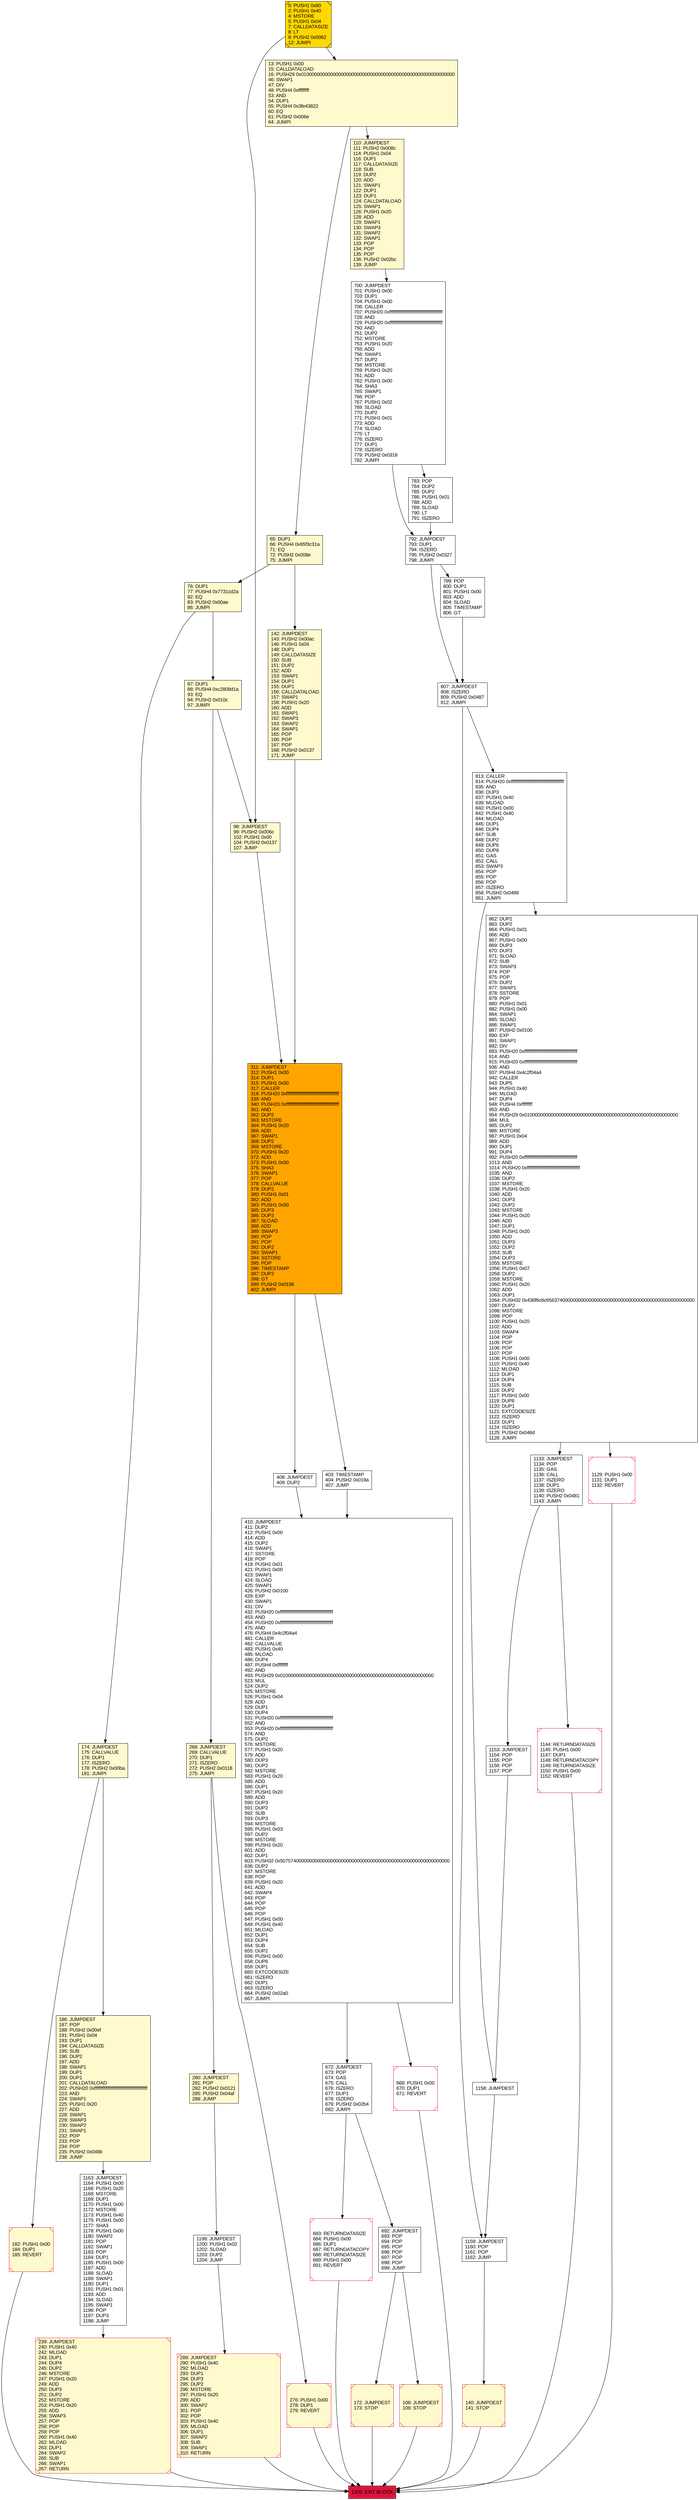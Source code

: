 digraph G {
bgcolor=transparent rankdir=UD;
node [shape=box style=filled color=black fillcolor=white fontname=arial fontcolor=black];
311 [label="311: JUMPDEST\l312: PUSH1 0x00\l314: DUP1\l315: PUSH1 0x00\l317: CALLER\l318: PUSH20 0xffffffffffffffffffffffffffffffffffffffff\l339: AND\l340: PUSH20 0xffffffffffffffffffffffffffffffffffffffff\l361: AND\l362: DUP2\l363: MSTORE\l364: PUSH1 0x20\l366: ADD\l367: SWAP1\l368: DUP2\l369: MSTORE\l370: PUSH1 0x20\l372: ADD\l373: PUSH1 0x00\l375: SHA3\l376: SWAP1\l377: POP\l378: CALLVALUE\l379: DUP2\l380: PUSH1 0x01\l382: ADD\l383: PUSH1 0x00\l385: DUP3\l386: DUP3\l387: SLOAD\l388: ADD\l389: SWAP3\l390: POP\l391: POP\l392: DUP2\l393: SWAP1\l394: SSTORE\l395: POP\l396: TIMESTAMP\l397: DUP3\l398: GT\l399: PUSH2 0x0198\l402: JUMPI\l" fillcolor=orange ];
672 [label="672: JUMPDEST\l673: POP\l674: GAS\l675: CALL\l676: ISZERO\l677: DUP1\l678: ISZERO\l679: PUSH2 0x02b4\l682: JUMPI\l" ];
142 [label="142: JUMPDEST\l143: PUSH2 0x00ac\l146: PUSH1 0x04\l148: DUP1\l149: CALLDATASIZE\l150: SUB\l151: DUP2\l152: ADD\l153: SWAP1\l154: DUP1\l155: DUP1\l156: CALLDATALOAD\l157: SWAP1\l158: PUSH1 0x20\l160: ADD\l161: SWAP1\l162: SWAP3\l163: SWAP2\l164: SWAP1\l165: POP\l166: POP\l167: POP\l168: PUSH2 0x0137\l171: JUMP\l" fillcolor=lemonchiffon ];
799 [label="799: POP\l800: DUP1\l801: PUSH1 0x00\l803: ADD\l804: SLOAD\l805: TIMESTAMP\l806: GT\l" ];
408 [label="408: JUMPDEST\l409: DUP2\l" ];
280 [label="280: JUMPDEST\l281: POP\l282: PUSH2 0x0121\l285: PUSH2 0x04af\l288: JUMP\l" fillcolor=lemonchiffon ];
1129 [label="1129: PUSH1 0x00\l1131: DUP1\l1132: REVERT\l" shape=Msquare color=crimson ];
174 [label="174: JUMPDEST\l175: CALLVALUE\l176: DUP1\l177: ISZERO\l178: PUSH2 0x00ba\l181: JUMPI\l" fillcolor=lemonchiffon ];
807 [label="807: JUMPDEST\l808: ISZERO\l809: PUSH2 0x0487\l812: JUMPI\l" ];
1158 [label="1158: JUMPDEST\l" ];
1159 [label="1159: JUMPDEST\l1160: POP\l1161: POP\l1162: JUMP\l" ];
783 [label="783: POP\l784: DUP2\l785: DUP2\l786: PUSH1 0x01\l788: ADD\l789: SLOAD\l790: LT\l791: ISZERO\l" ];
65 [label="65: DUP1\l66: PUSH4 0x65f3c31a\l71: EQ\l72: PUSH2 0x008e\l75: JUMPI\l" fillcolor=lemonchiffon ];
289 [label="289: JUMPDEST\l290: PUSH1 0x40\l292: MLOAD\l293: DUP1\l294: DUP3\l295: DUP2\l296: MSTORE\l297: PUSH1 0x20\l299: ADD\l300: SWAP2\l301: POP\l302: POP\l303: PUSH1 0x40\l305: MLOAD\l306: DUP1\l307: SWAP2\l308: SUB\l309: SWAP1\l310: RETURN\l" fillcolor=lemonchiffon shape=Msquare color=crimson ];
1199 [label="1199: JUMPDEST\l1200: PUSH1 0x02\l1202: SLOAD\l1203: DUP2\l1204: JUMP\l" ];
182 [label="182: PUSH1 0x00\l184: DUP1\l185: REVERT\l" fillcolor=lemonchiffon shape=Msquare color=crimson ];
140 [label="140: JUMPDEST\l141: STOP\l" fillcolor=lemonchiffon shape=Msquare color=crimson ];
110 [label="110: JUMPDEST\l111: PUSH2 0x008c\l114: PUSH1 0x04\l116: DUP1\l117: CALLDATASIZE\l118: SUB\l119: DUP2\l120: ADD\l121: SWAP1\l122: DUP1\l123: DUP1\l124: CALLDATALOAD\l125: SWAP1\l126: PUSH1 0x20\l128: ADD\l129: SWAP1\l130: SWAP3\l131: SWAP2\l132: SWAP1\l133: POP\l134: POP\l135: POP\l136: PUSH2 0x02bc\l139: JUMP\l" fillcolor=lemonchiffon ];
410 [label="410: JUMPDEST\l411: DUP2\l412: PUSH1 0x00\l414: ADD\l415: DUP2\l416: SWAP1\l417: SSTORE\l418: POP\l419: PUSH1 0x01\l421: PUSH1 0x00\l423: SWAP1\l424: SLOAD\l425: SWAP1\l426: PUSH2 0x0100\l429: EXP\l430: SWAP1\l431: DIV\l432: PUSH20 0xffffffffffffffffffffffffffffffffffffffff\l453: AND\l454: PUSH20 0xffffffffffffffffffffffffffffffffffffffff\l475: AND\l476: PUSH4 0x4c2f04a4\l481: CALLER\l482: CALLVALUE\l483: PUSH1 0x40\l485: MLOAD\l486: DUP4\l487: PUSH4 0xffffffff\l492: AND\l493: PUSH29 0x0100000000000000000000000000000000000000000000000000000000\l523: MUL\l524: DUP2\l525: MSTORE\l526: PUSH1 0x04\l528: ADD\l529: DUP1\l530: DUP4\l531: PUSH20 0xffffffffffffffffffffffffffffffffffffffff\l552: AND\l553: PUSH20 0xffffffffffffffffffffffffffffffffffffffff\l574: AND\l575: DUP2\l576: MSTORE\l577: PUSH1 0x20\l579: ADD\l580: DUP3\l581: DUP2\l582: MSTORE\l583: PUSH1 0x20\l585: ADD\l586: DUP1\l587: PUSH1 0x20\l589: ADD\l590: DUP3\l591: DUP2\l592: SUB\l593: DUP3\l594: MSTORE\l595: PUSH1 0x03\l597: DUP2\l598: MSTORE\l599: PUSH1 0x20\l601: ADD\l602: DUP1\l603: PUSH32 0x5075740000000000000000000000000000000000000000000000000000000000\l636: DUP2\l637: MSTORE\l638: POP\l639: PUSH1 0x20\l641: ADD\l642: SWAP4\l643: POP\l644: POP\l645: POP\l646: POP\l647: PUSH1 0x00\l649: PUSH1 0x40\l651: MLOAD\l652: DUP1\l653: DUP4\l654: SUB\l655: DUP2\l656: PUSH1 0x00\l658: DUP8\l659: DUP1\l660: EXTCODESIZE\l661: ISZERO\l662: DUP1\l663: ISZERO\l664: PUSH2 0x02a0\l667: JUMPI\l" ];
76 [label="76: DUP1\l77: PUSH4 0x7731cd2a\l82: EQ\l83: PUSH2 0x00ae\l86: JUMPI\l" fillcolor=lemonchiffon ];
700 [label="700: JUMPDEST\l701: PUSH1 0x00\l703: DUP1\l704: PUSH1 0x00\l706: CALLER\l707: PUSH20 0xffffffffffffffffffffffffffffffffffffffff\l728: AND\l729: PUSH20 0xffffffffffffffffffffffffffffffffffffffff\l750: AND\l751: DUP2\l752: MSTORE\l753: PUSH1 0x20\l755: ADD\l756: SWAP1\l757: DUP2\l758: MSTORE\l759: PUSH1 0x20\l761: ADD\l762: PUSH1 0x00\l764: SHA3\l765: SWAP1\l766: POP\l767: PUSH1 0x02\l769: SLOAD\l770: DUP2\l771: PUSH1 0x01\l773: ADD\l774: SLOAD\l775: LT\l776: ISZERO\l777: DUP1\l778: ISZERO\l779: PUSH2 0x0318\l782: JUMPI\l" ];
13 [label="13: PUSH1 0x00\l15: CALLDATALOAD\l16: PUSH29 0x0100000000000000000000000000000000000000000000000000000000\l46: SWAP1\l47: DIV\l48: PUSH4 0xffffffff\l53: AND\l54: DUP1\l55: PUSH4 0x3fe43822\l60: EQ\l61: PUSH2 0x006e\l64: JUMPI\l" fillcolor=lemonchiffon ];
87 [label="87: DUP1\l88: PUSH4 0xc2808d1a\l93: EQ\l94: PUSH2 0x010c\l97: JUMPI\l" fillcolor=lemonchiffon ];
862 [label="862: DUP2\l863: DUP2\l864: PUSH1 0x01\l866: ADD\l867: PUSH1 0x00\l869: DUP3\l870: DUP3\l871: SLOAD\l872: SUB\l873: SWAP3\l874: POP\l875: POP\l876: DUP2\l877: SWAP1\l878: SSTORE\l879: POP\l880: PUSH1 0x01\l882: PUSH1 0x00\l884: SWAP1\l885: SLOAD\l886: SWAP1\l887: PUSH2 0x0100\l890: EXP\l891: SWAP1\l892: DIV\l893: PUSH20 0xffffffffffffffffffffffffffffffffffffffff\l914: AND\l915: PUSH20 0xffffffffffffffffffffffffffffffffffffffff\l936: AND\l937: PUSH4 0x4c2f04a4\l942: CALLER\l943: DUP5\l944: PUSH1 0x40\l946: MLOAD\l947: DUP4\l948: PUSH4 0xffffffff\l953: AND\l954: PUSH29 0x0100000000000000000000000000000000000000000000000000000000\l984: MUL\l985: DUP2\l986: MSTORE\l987: PUSH1 0x04\l989: ADD\l990: DUP1\l991: DUP4\l992: PUSH20 0xffffffffffffffffffffffffffffffffffffffff\l1013: AND\l1014: PUSH20 0xffffffffffffffffffffffffffffffffffffffff\l1035: AND\l1036: DUP2\l1037: MSTORE\l1038: PUSH1 0x20\l1040: ADD\l1041: DUP3\l1042: DUP2\l1043: MSTORE\l1044: PUSH1 0x20\l1046: ADD\l1047: DUP1\l1048: PUSH1 0x20\l1050: ADD\l1051: DUP3\l1052: DUP2\l1053: SUB\l1054: DUP3\l1055: MSTORE\l1056: PUSH1 0x07\l1058: DUP2\l1059: MSTORE\l1060: PUSH1 0x20\l1062: ADD\l1063: DUP1\l1064: PUSH32 0x436f6c6c65637400000000000000000000000000000000000000000000000000\l1097: DUP2\l1098: MSTORE\l1099: POP\l1100: PUSH1 0x20\l1102: ADD\l1103: SWAP4\l1104: POP\l1105: POP\l1106: POP\l1107: POP\l1108: PUSH1 0x00\l1110: PUSH1 0x40\l1112: MLOAD\l1113: DUP1\l1114: DUP4\l1115: SUB\l1116: DUP2\l1117: PUSH1 0x00\l1119: DUP8\l1120: DUP1\l1121: EXTCODESIZE\l1122: ISZERO\l1123: DUP1\l1124: ISZERO\l1125: PUSH2 0x046d\l1128: JUMPI\l" ];
1144 [label="1144: RETURNDATASIZE\l1145: PUSH1 0x00\l1147: DUP1\l1148: RETURNDATACOPY\l1149: RETURNDATASIZE\l1150: PUSH1 0x00\l1152: REVERT\l" shape=Msquare color=crimson ];
0 [label="0: PUSH1 0x80\l2: PUSH1 0x40\l4: MSTORE\l5: PUSH1 0x04\l7: CALLDATASIZE\l8: LT\l9: PUSH2 0x0062\l12: JUMPI\l" fillcolor=lemonchiffon shape=Msquare fillcolor=gold ];
1153 [label="1153: JUMPDEST\l1154: POP\l1155: POP\l1156: POP\l1157: POP\l" ];
813 [label="813: CALLER\l814: PUSH20 0xffffffffffffffffffffffffffffffffffffffff\l835: AND\l836: DUP3\l837: PUSH1 0x40\l839: MLOAD\l840: PUSH1 0x00\l842: PUSH1 0x40\l844: MLOAD\l845: DUP1\l846: DUP4\l847: SUB\l848: DUP2\l849: DUP6\l850: DUP8\l851: GAS\l852: CALL\l853: SWAP3\l854: POP\l855: POP\l856: POP\l857: ISZERO\l858: PUSH2 0x0486\l861: JUMPI\l" ];
1163 [label="1163: JUMPDEST\l1164: PUSH1 0x00\l1166: PUSH1 0x20\l1168: MSTORE\l1169: DUP1\l1170: PUSH1 0x00\l1172: MSTORE\l1173: PUSH1 0x40\l1175: PUSH1 0x00\l1177: SHA3\l1178: PUSH1 0x00\l1180: SWAP2\l1181: POP\l1182: SWAP1\l1183: POP\l1184: DUP1\l1185: PUSH1 0x00\l1187: ADD\l1188: SLOAD\l1189: SWAP1\l1190: DUP1\l1191: PUSH1 0x01\l1193: ADD\l1194: SLOAD\l1195: SWAP1\l1196: POP\l1197: DUP3\l1198: JUMP\l" ];
186 [label="186: JUMPDEST\l187: POP\l188: PUSH2 0x00ef\l191: PUSH1 0x04\l193: DUP1\l194: CALLDATASIZE\l195: SUB\l196: DUP2\l197: ADD\l198: SWAP1\l199: DUP1\l200: DUP1\l201: CALLDATALOAD\l202: PUSH20 0xffffffffffffffffffffffffffffffffffffffff\l223: AND\l224: SWAP1\l225: PUSH1 0x20\l227: ADD\l228: SWAP1\l229: SWAP3\l230: SWAP2\l231: SWAP1\l232: POP\l233: POP\l234: POP\l235: PUSH2 0x048b\l238: JUMP\l" fillcolor=lemonchiffon ];
1133 [label="1133: JUMPDEST\l1134: POP\l1135: GAS\l1136: CALL\l1137: ISZERO\l1138: DUP1\l1139: ISZERO\l1140: PUSH2 0x0481\l1143: JUMPI\l" ];
683 [label="683: RETURNDATASIZE\l684: PUSH1 0x00\l686: DUP1\l687: RETURNDATACOPY\l688: RETURNDATASIZE\l689: PUSH1 0x00\l691: REVERT\l" shape=Msquare color=crimson ];
239 [label="239: JUMPDEST\l240: PUSH1 0x40\l242: MLOAD\l243: DUP1\l244: DUP4\l245: DUP2\l246: MSTORE\l247: PUSH1 0x20\l249: ADD\l250: DUP3\l251: DUP2\l252: MSTORE\l253: PUSH1 0x20\l255: ADD\l256: SWAP3\l257: POP\l258: POP\l259: POP\l260: PUSH1 0x40\l262: MLOAD\l263: DUP1\l264: SWAP2\l265: SUB\l266: SWAP1\l267: RETURN\l" fillcolor=lemonchiffon shape=Msquare color=crimson ];
692 [label="692: JUMPDEST\l693: POP\l694: POP\l695: POP\l696: POP\l697: POP\l698: POP\l699: JUMP\l" ];
1205 [label="1205: EXIT BLOCK\l" fillcolor=crimson ];
276 [label="276: PUSH1 0x00\l278: DUP1\l279: REVERT\l" fillcolor=lemonchiffon shape=Msquare color=crimson ];
108 [label="108: JUMPDEST\l109: STOP\l" fillcolor=lemonchiffon shape=Msquare color=crimson ];
172 [label="172: JUMPDEST\l173: STOP\l" fillcolor=lemonchiffon shape=Msquare color=crimson ];
268 [label="268: JUMPDEST\l269: CALLVALUE\l270: DUP1\l271: ISZERO\l272: PUSH2 0x0118\l275: JUMPI\l" fillcolor=lemonchiffon ];
792 [label="792: JUMPDEST\l793: DUP1\l794: ISZERO\l795: PUSH2 0x0327\l798: JUMPI\l" ];
668 [label="668: PUSH1 0x00\l670: DUP1\l671: REVERT\l" shape=Msquare color=crimson ];
98 [label="98: JUMPDEST\l99: PUSH2 0x006c\l102: PUSH1 0x00\l104: PUSH2 0x0137\l107: JUMP\l" fillcolor=lemonchiffon ];
403 [label="403: TIMESTAMP\l404: PUSH2 0x019a\l407: JUMP\l" ];
276 -> 1205;
142 -> 311;
186 -> 1163;
311 -> 408;
683 -> 1205;
110 -> 700;
807 -> 1159;
1158 -> 1159;
668 -> 1205;
1133 -> 1153;
692 -> 108;
65 -> 76;
1133 -> 1144;
172 -> 1205;
268 -> 276;
13 -> 65;
65 -> 142;
1163 -> 239;
0 -> 98;
87 -> 268;
408 -> 410;
87 -> 98;
410 -> 668;
700 -> 792;
182 -> 1205;
174 -> 186;
289 -> 1205;
807 -> 813;
813 -> 1158;
140 -> 1205;
1153 -> 1158;
672 -> 692;
268 -> 280;
792 -> 807;
0 -> 13;
76 -> 87;
98 -> 311;
1199 -> 289;
239 -> 1205;
13 -> 110;
813 -> 862;
692 -> 172;
108 -> 1205;
700 -> 783;
862 -> 1133;
799 -> 807;
76 -> 174;
1159 -> 140;
1144 -> 1205;
280 -> 1199;
174 -> 182;
410 -> 672;
403 -> 410;
862 -> 1129;
783 -> 792;
672 -> 683;
792 -> 799;
311 -> 403;
1129 -> 1205;
}